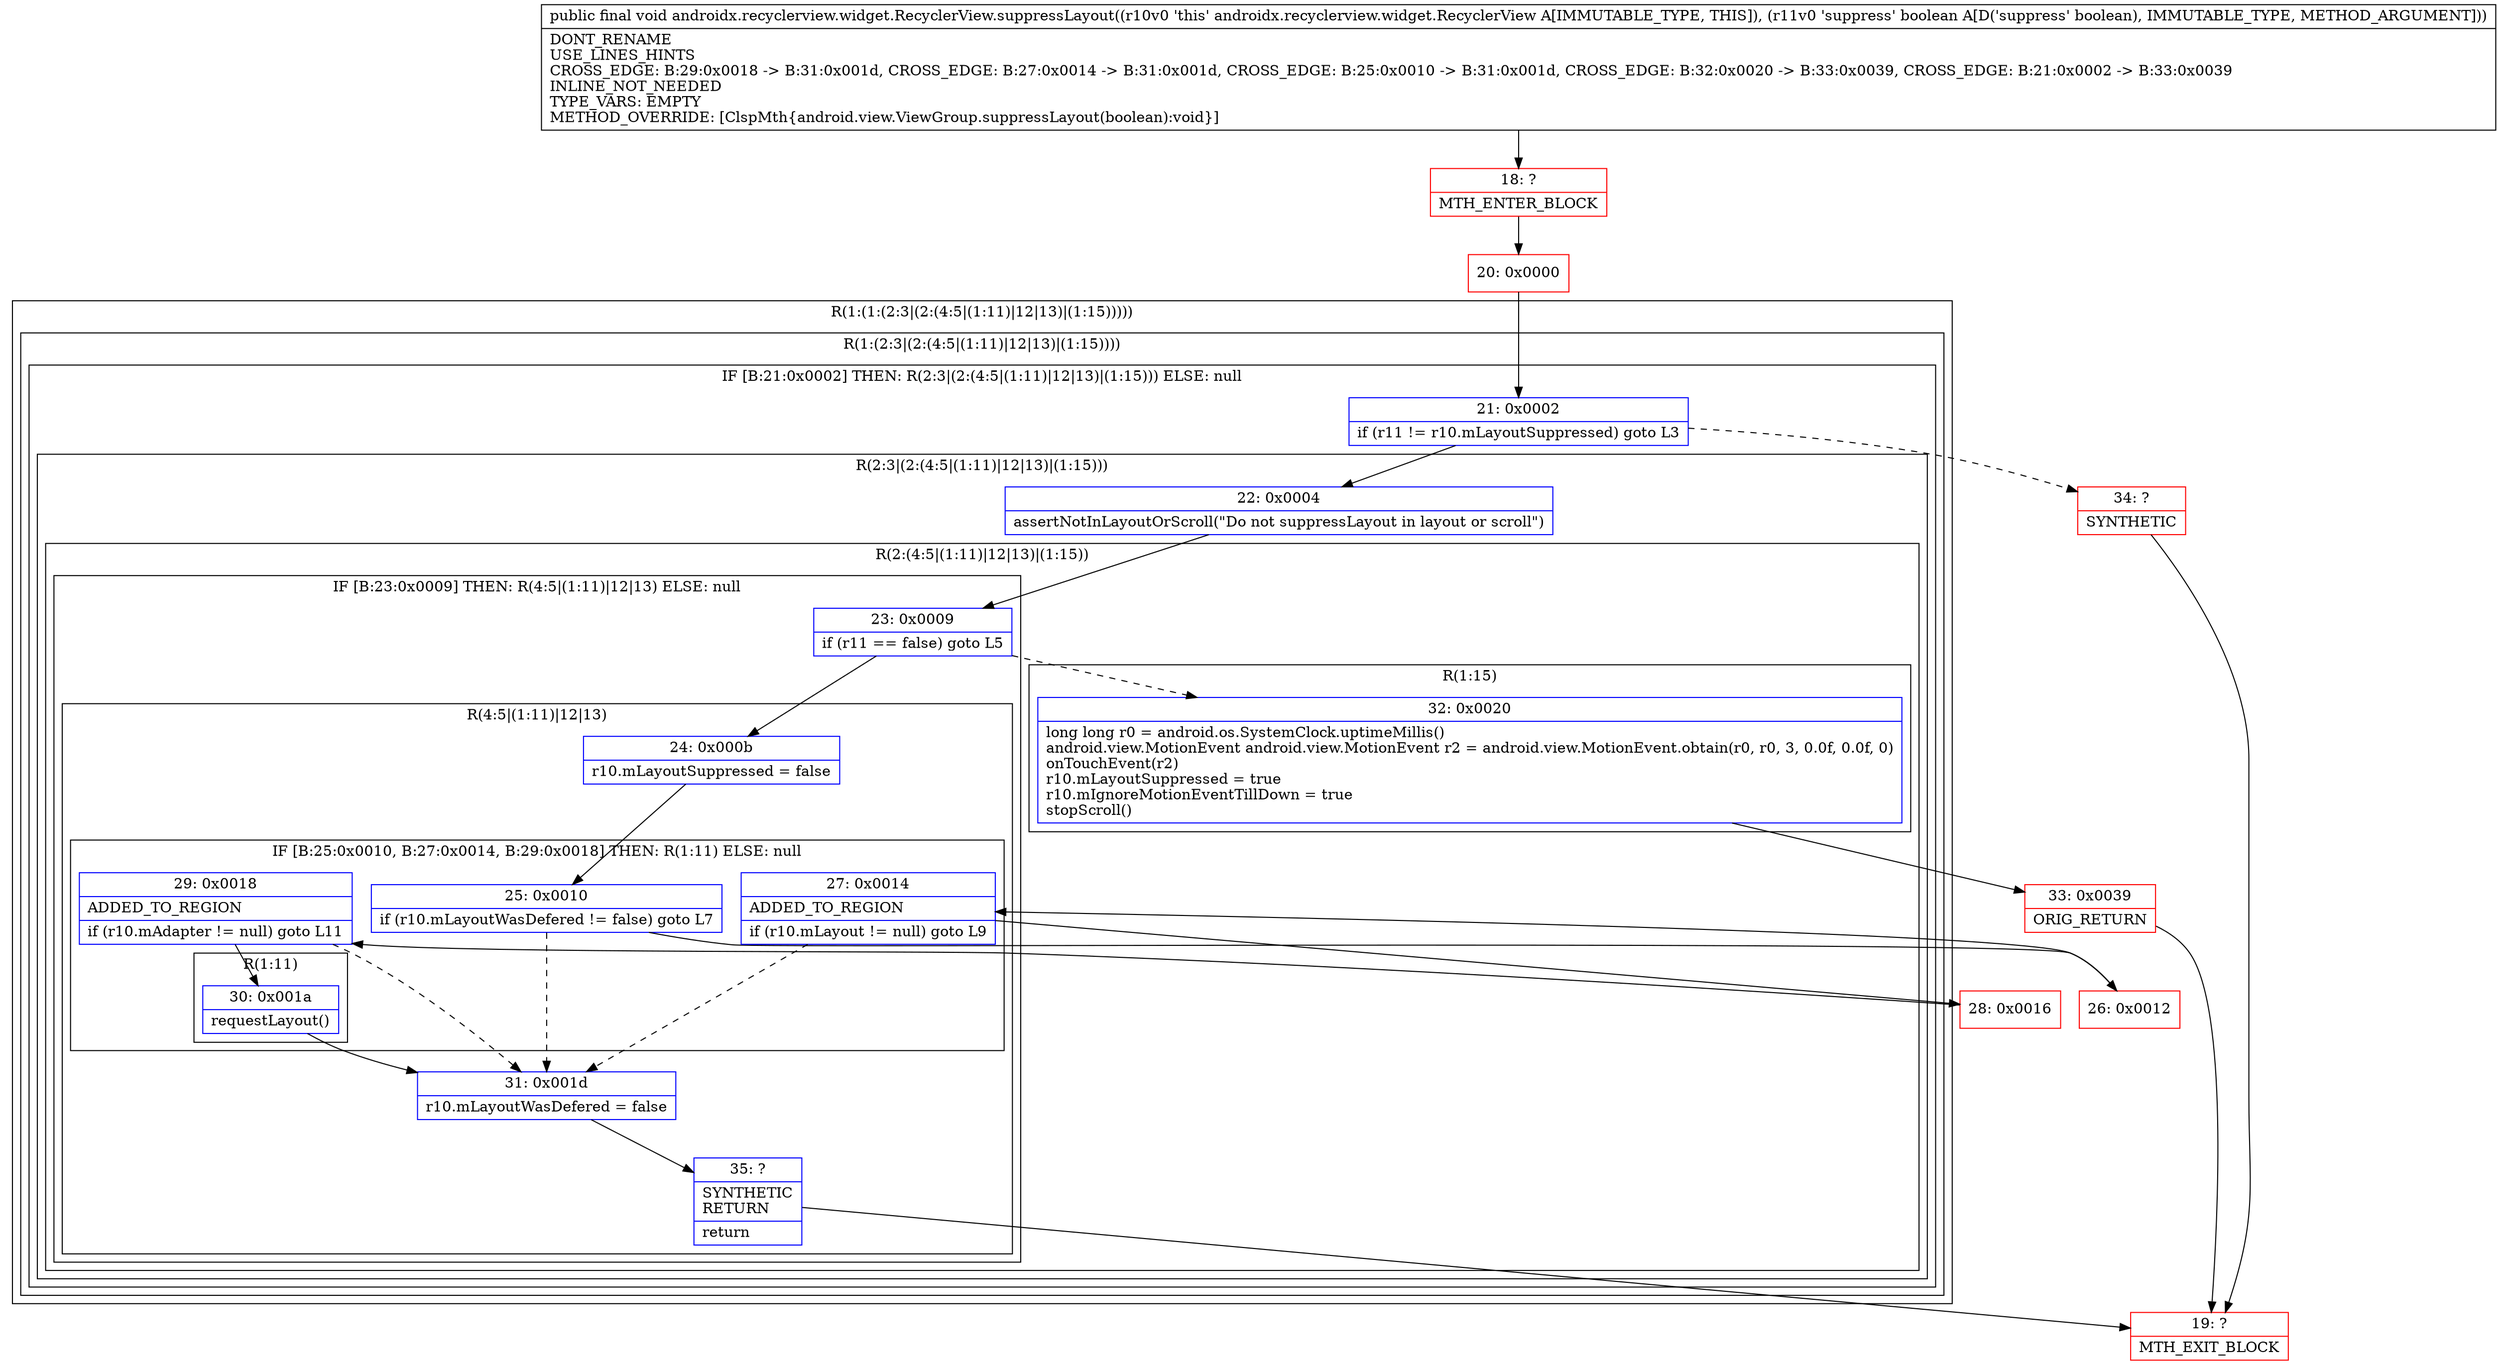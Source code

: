 digraph "CFG forandroidx.recyclerview.widget.RecyclerView.suppressLayout(Z)V" {
subgraph cluster_Region_30725591 {
label = "R(1:(1:(2:3|(2:(4:5|(1:11)|12|13)|(1:15)))))";
node [shape=record,color=blue];
subgraph cluster_Region_71921893 {
label = "R(1:(2:3|(2:(4:5|(1:11)|12|13)|(1:15))))";
node [shape=record,color=blue];
subgraph cluster_IfRegion_2114210123 {
label = "IF [B:21:0x0002] THEN: R(2:3|(2:(4:5|(1:11)|12|13)|(1:15))) ELSE: null";
node [shape=record,color=blue];
Node_21 [shape=record,label="{21\:\ 0x0002|if (r11 != r10.mLayoutSuppressed) goto L3\l}"];
subgraph cluster_Region_214172740 {
label = "R(2:3|(2:(4:5|(1:11)|12|13)|(1:15)))";
node [shape=record,color=blue];
Node_22 [shape=record,label="{22\:\ 0x0004|assertNotInLayoutOrScroll(\"Do not suppressLayout in layout or scroll\")\l}"];
subgraph cluster_Region_731447910 {
label = "R(2:(4:5|(1:11)|12|13)|(1:15))";
node [shape=record,color=blue];
subgraph cluster_IfRegion_1687716264 {
label = "IF [B:23:0x0009] THEN: R(4:5|(1:11)|12|13) ELSE: null";
node [shape=record,color=blue];
Node_23 [shape=record,label="{23\:\ 0x0009|if (r11 == false) goto L5\l}"];
subgraph cluster_Region_940233313 {
label = "R(4:5|(1:11)|12|13)";
node [shape=record,color=blue];
Node_24 [shape=record,label="{24\:\ 0x000b|r10.mLayoutSuppressed = false\l}"];
subgraph cluster_IfRegion_339740416 {
label = "IF [B:25:0x0010, B:27:0x0014, B:29:0x0018] THEN: R(1:11) ELSE: null";
node [shape=record,color=blue];
Node_25 [shape=record,label="{25\:\ 0x0010|if (r10.mLayoutWasDefered != false) goto L7\l}"];
Node_27 [shape=record,label="{27\:\ 0x0014|ADDED_TO_REGION\l|if (r10.mLayout != null) goto L9\l}"];
Node_29 [shape=record,label="{29\:\ 0x0018|ADDED_TO_REGION\l|if (r10.mAdapter != null) goto L11\l}"];
subgraph cluster_Region_2007612892 {
label = "R(1:11)";
node [shape=record,color=blue];
Node_30 [shape=record,label="{30\:\ 0x001a|requestLayout()\l}"];
}
}
Node_31 [shape=record,label="{31\:\ 0x001d|r10.mLayoutWasDefered = false\l}"];
Node_35 [shape=record,label="{35\:\ ?|SYNTHETIC\lRETURN\l|return\l}"];
}
}
subgraph cluster_Region_261105960 {
label = "R(1:15)";
node [shape=record,color=blue];
Node_32 [shape=record,label="{32\:\ 0x0020|long long r0 = android.os.SystemClock.uptimeMillis()\landroid.view.MotionEvent android.view.MotionEvent r2 = android.view.MotionEvent.obtain(r0, r0, 3, 0.0f, 0.0f, 0)\lonTouchEvent(r2)\lr10.mLayoutSuppressed = true\lr10.mIgnoreMotionEventTillDown = true\lstopScroll()\l}"];
}
}
}
}
}
}
Node_18 [shape=record,color=red,label="{18\:\ ?|MTH_ENTER_BLOCK\l}"];
Node_20 [shape=record,color=red,label="{20\:\ 0x0000}"];
Node_26 [shape=record,color=red,label="{26\:\ 0x0012}"];
Node_28 [shape=record,color=red,label="{28\:\ 0x0016}"];
Node_19 [shape=record,color=red,label="{19\:\ ?|MTH_EXIT_BLOCK\l}"];
Node_33 [shape=record,color=red,label="{33\:\ 0x0039|ORIG_RETURN\l}"];
Node_34 [shape=record,color=red,label="{34\:\ ?|SYNTHETIC\l}"];
MethodNode[shape=record,label="{public final void androidx.recyclerview.widget.RecyclerView.suppressLayout((r10v0 'this' androidx.recyclerview.widget.RecyclerView A[IMMUTABLE_TYPE, THIS]), (r11v0 'suppress' boolean A[D('suppress' boolean), IMMUTABLE_TYPE, METHOD_ARGUMENT]))  | DONT_RENAME\lUSE_LINES_HINTS\lCROSS_EDGE: B:29:0x0018 \-\> B:31:0x001d, CROSS_EDGE: B:27:0x0014 \-\> B:31:0x001d, CROSS_EDGE: B:25:0x0010 \-\> B:31:0x001d, CROSS_EDGE: B:32:0x0020 \-\> B:33:0x0039, CROSS_EDGE: B:21:0x0002 \-\> B:33:0x0039\lINLINE_NOT_NEEDED\lTYPE_VARS: EMPTY\lMETHOD_OVERRIDE: [ClspMth\{android.view.ViewGroup.suppressLayout(boolean):void\}]\l}"];
MethodNode -> Node_18;Node_21 -> Node_22;
Node_21 -> Node_34[style=dashed];
Node_22 -> Node_23;
Node_23 -> Node_24;
Node_23 -> Node_32[style=dashed];
Node_24 -> Node_25;
Node_25 -> Node_26;
Node_25 -> Node_31[style=dashed];
Node_27 -> Node_28;
Node_27 -> Node_31[style=dashed];
Node_29 -> Node_30;
Node_29 -> Node_31[style=dashed];
Node_30 -> Node_31;
Node_31 -> Node_35;
Node_35 -> Node_19;
Node_32 -> Node_33;
Node_18 -> Node_20;
Node_20 -> Node_21;
Node_26 -> Node_27;
Node_28 -> Node_29;
Node_33 -> Node_19;
Node_34 -> Node_19;
}

